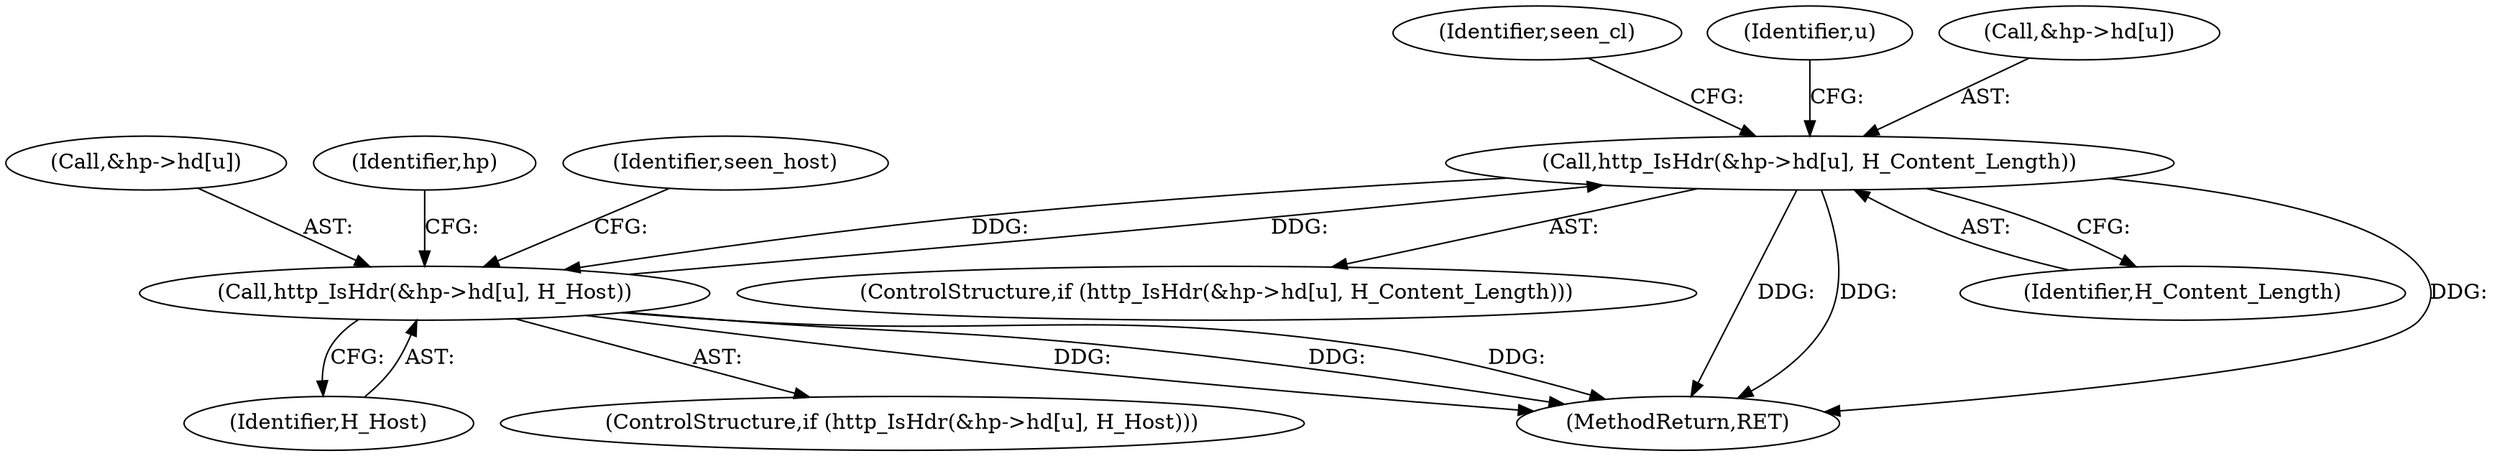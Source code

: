 digraph "0_Varnish-Cache_29870c8fe95e4e8a672f6f28c5fbe692bea09e9c@pointer" {
"1000175" [label="(Call,http_IsHdr(&hp->hd[u], H_Content_Length))"];
"1000153" [label="(Call,http_IsHdr(&hp->hd[u], H_Host))"];
"1000175" [label="(Call,http_IsHdr(&hp->hd[u], H_Content_Length))"];
"1000152" [label="(ControlStructure,if (http_IsHdr(&hp->hd[u], H_Host)))"];
"1000185" [label="(Identifier,seen_cl)"];
"1000175" [label="(Call,http_IsHdr(&hp->hd[u], H_Content_Length))"];
"1000154" [label="(Call,&hp->hd[u])"];
"1000182" [label="(Identifier,H_Content_Length)"];
"1000179" [label="(Identifier,hp)"];
"1000123" [label="(Identifier,u)"];
"1000153" [label="(Call,http_IsHdr(&hp->hd[u], H_Host))"];
"1000174" [label="(ControlStructure,if (http_IsHdr(&hp->hd[u], H_Content_Length)))"];
"1000176" [label="(Call,&hp->hd[u])"];
"1000198" [label="(MethodReturn,RET)"];
"1000163" [label="(Identifier,seen_host)"];
"1000160" [label="(Identifier,H_Host)"];
"1000175" -> "1000174"  [label="AST: "];
"1000175" -> "1000182"  [label="CFG: "];
"1000176" -> "1000175"  [label="AST: "];
"1000182" -> "1000175"  [label="AST: "];
"1000185" -> "1000175"  [label="CFG: "];
"1000123" -> "1000175"  [label="CFG: "];
"1000175" -> "1000198"  [label="DDG: "];
"1000175" -> "1000198"  [label="DDG: "];
"1000175" -> "1000198"  [label="DDG: "];
"1000175" -> "1000153"  [label="DDG: "];
"1000153" -> "1000175"  [label="DDG: "];
"1000153" -> "1000152"  [label="AST: "];
"1000153" -> "1000160"  [label="CFG: "];
"1000154" -> "1000153"  [label="AST: "];
"1000160" -> "1000153"  [label="AST: "];
"1000163" -> "1000153"  [label="CFG: "];
"1000179" -> "1000153"  [label="CFG: "];
"1000153" -> "1000198"  [label="DDG: "];
"1000153" -> "1000198"  [label="DDG: "];
"1000153" -> "1000198"  [label="DDG: "];
}
